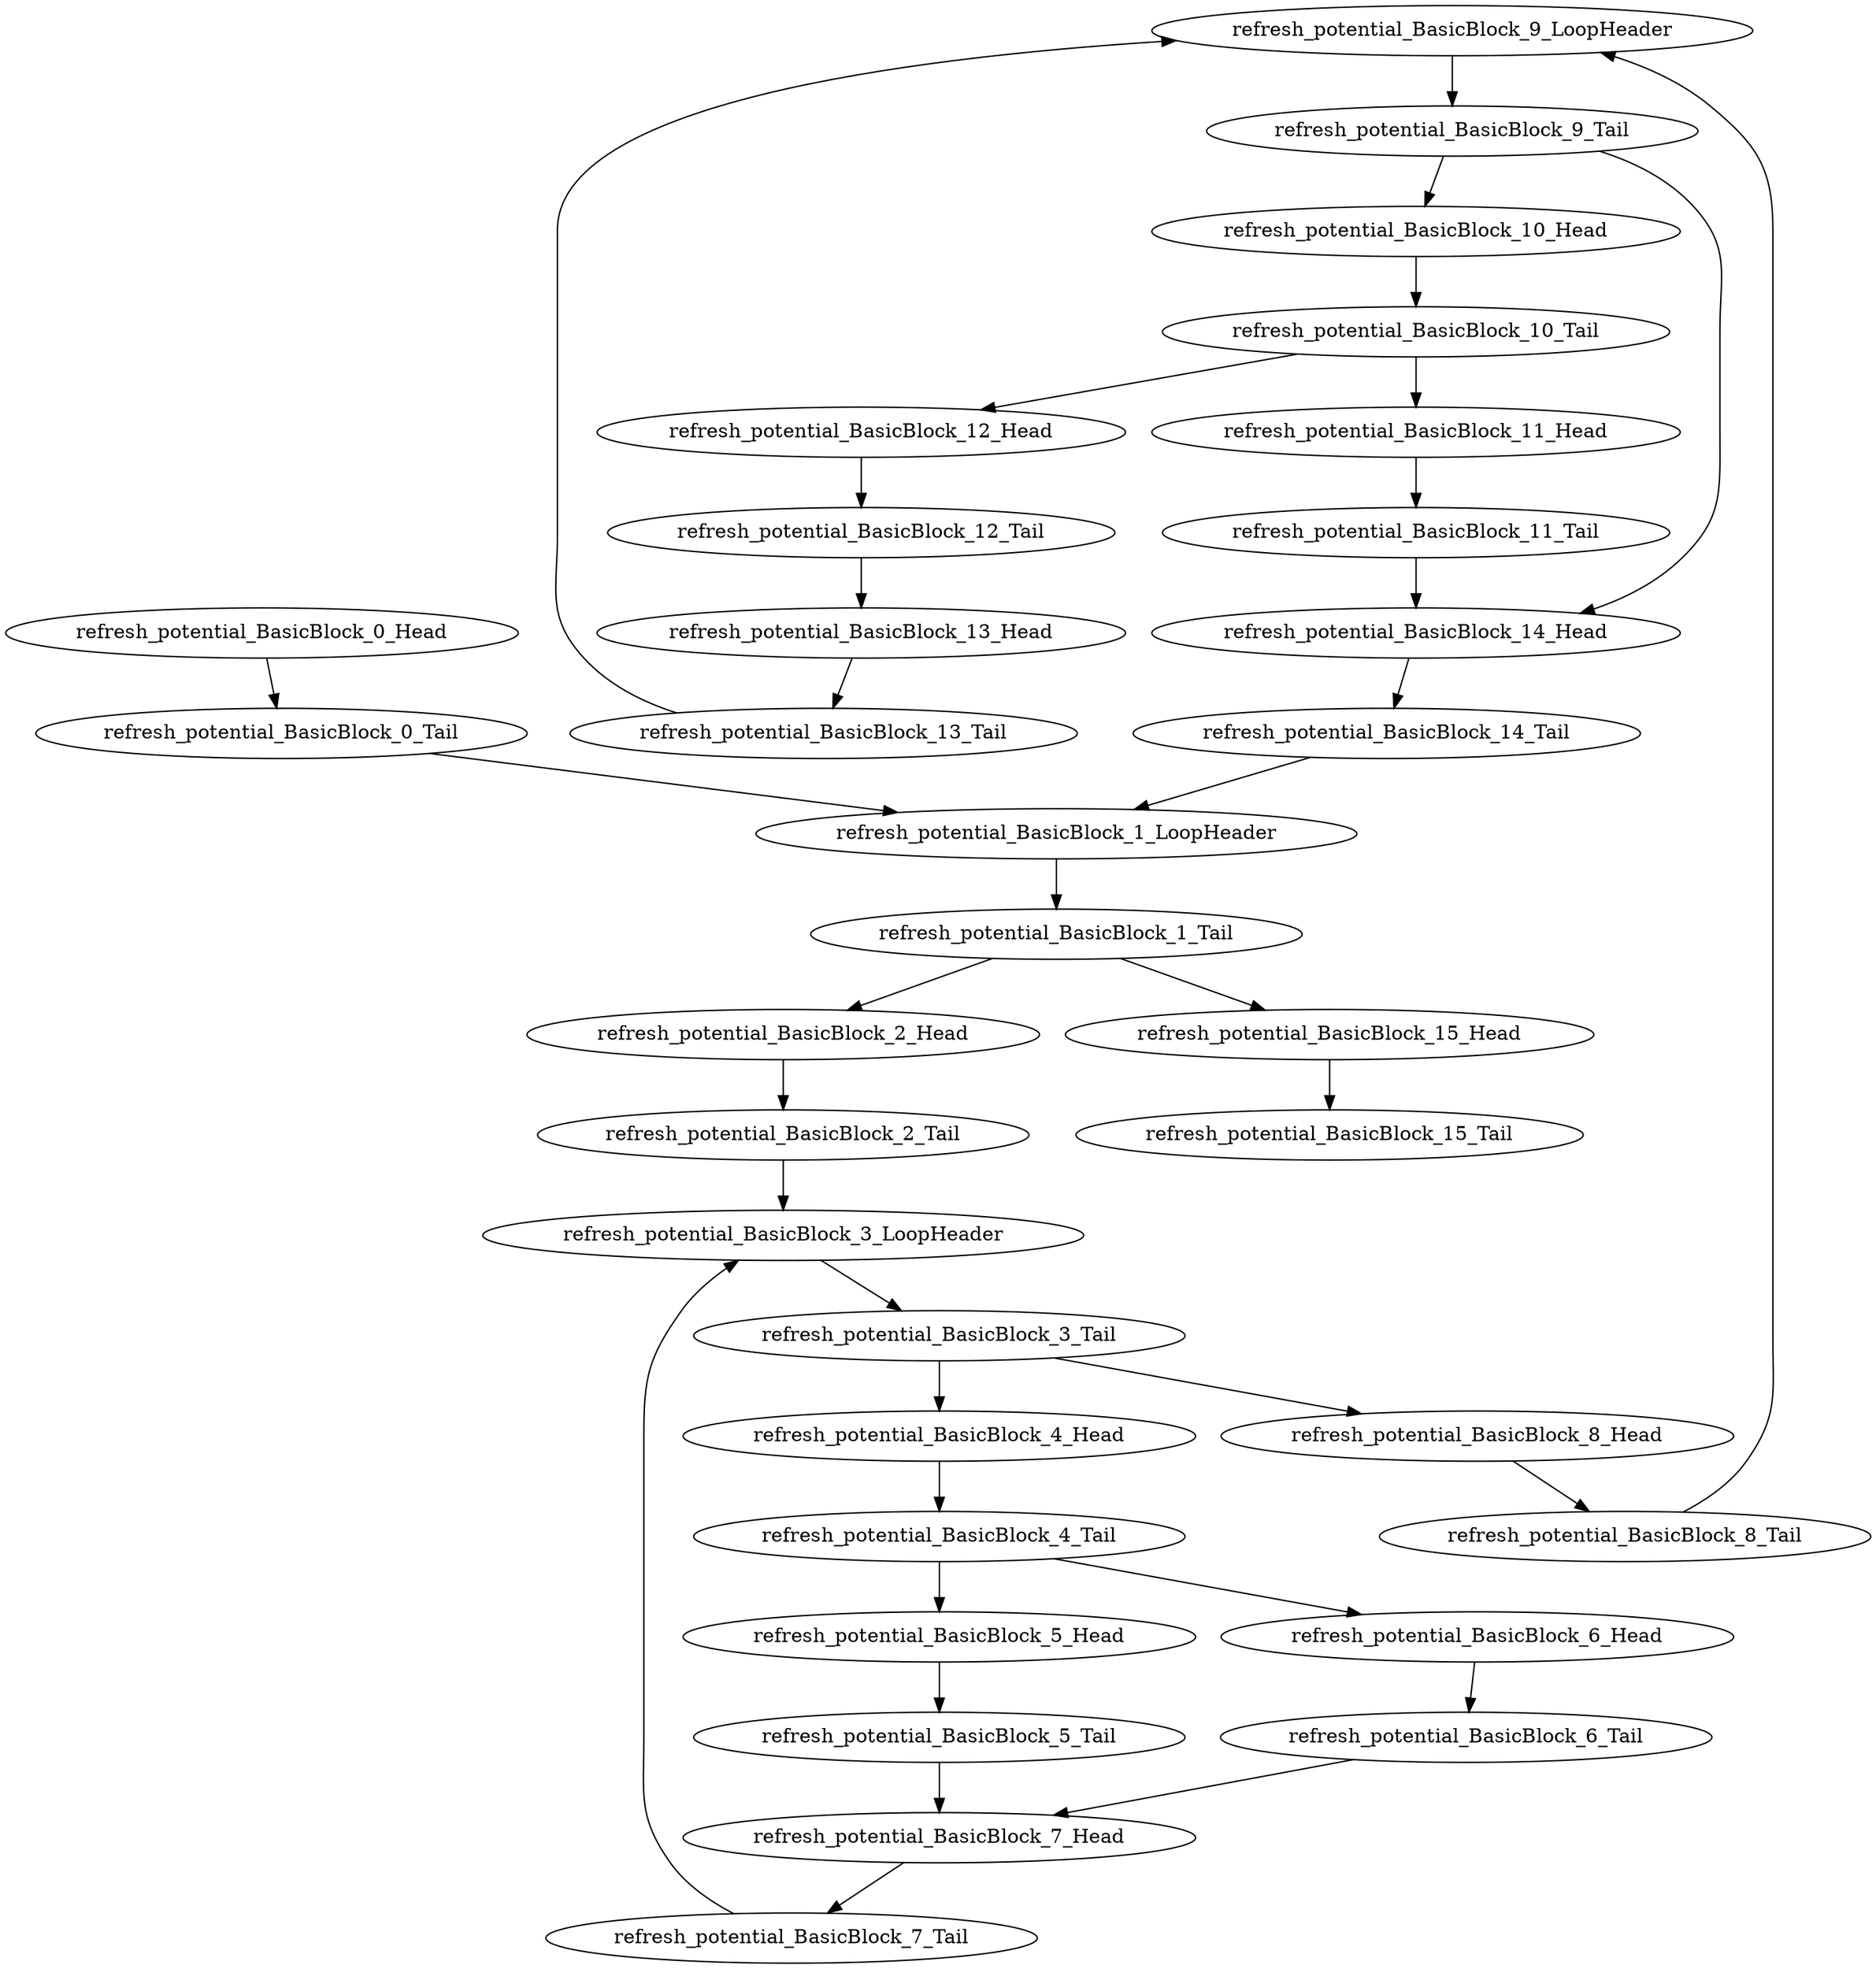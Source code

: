 digraph G {
    "refresh_potential_BasicBlock_9_LoopHeader" -> "refresh_potential_BasicBlock_9_Tail"
    "refresh_potential_BasicBlock_9_Tail" -> "refresh_potential_BasicBlock_14_Head"
    "refresh_potential_BasicBlock_9_Tail" -> "refresh_potential_BasicBlock_10_Head"
    "refresh_potential_BasicBlock_10_Tail" -> "refresh_potential_BasicBlock_12_Head"
    "refresh_potential_BasicBlock_10_Tail" -> "refresh_potential_BasicBlock_11_Head"
    "refresh_potential_BasicBlock_14_Tail" -> "refresh_potential_BasicBlock_1_LoopHeader"
    "refresh_potential_BasicBlock_13_Head" -> "refresh_potential_BasicBlock_13_Tail"
    "refresh_potential_BasicBlock_5_Head" -> "refresh_potential_BasicBlock_5_Tail"
    "refresh_potential_BasicBlock_0_Head" -> "refresh_potential_BasicBlock_0_Tail"
    "refresh_potential_BasicBlock_1_LoopHeader" -> "refresh_potential_BasicBlock_1_Tail"
    "refresh_potential_BasicBlock_8_Tail" -> "refresh_potential_BasicBlock_9_LoopHeader"
    "refresh_potential_BasicBlock_3_LoopHeader" -> "refresh_potential_BasicBlock_3_Tail"
    "refresh_potential_BasicBlock_3_Tail" -> "refresh_potential_BasicBlock_4_Head"
    "refresh_potential_BasicBlock_3_Tail" -> "refresh_potential_BasicBlock_8_Head"
    "refresh_potential_BasicBlock_14_Head" -> "refresh_potential_BasicBlock_14_Tail"
    "refresh_potential_BasicBlock_7_Head" -> "refresh_potential_BasicBlock_7_Tail"
    "refresh_potential_BasicBlock_4_Head" -> "refresh_potential_BasicBlock_4_Tail"
    "refresh_potential_BasicBlock_5_Tail" -> "refresh_potential_BasicBlock_7_Head"
    "refresh_potential_BasicBlock_6_Tail" -> "refresh_potential_BasicBlock_7_Head"
    "refresh_potential_BasicBlock_12_Tail" -> "refresh_potential_BasicBlock_13_Head"
    "refresh_potential_BasicBlock_13_Tail" -> "refresh_potential_BasicBlock_9_LoopHeader"
    "refresh_potential_BasicBlock_6_Head" -> "refresh_potential_BasicBlock_6_Tail"
    "refresh_potential_BasicBlock_4_Tail" -> "refresh_potential_BasicBlock_5_Head"
    "refresh_potential_BasicBlock_4_Tail" -> "refresh_potential_BasicBlock_6_Head"
    "refresh_potential_BasicBlock_7_Tail" -> "refresh_potential_BasicBlock_3_LoopHeader"
    "refresh_potential_BasicBlock_8_Head" -> "refresh_potential_BasicBlock_8_Tail"
    "refresh_potential_BasicBlock_1_Tail" -> "refresh_potential_BasicBlock_15_Head"
    "refresh_potential_BasicBlock_1_Tail" -> "refresh_potential_BasicBlock_2_Head"
    "refresh_potential_BasicBlock_2_Tail" -> "refresh_potential_BasicBlock_3_LoopHeader"
    "refresh_potential_BasicBlock_12_Head" -> "refresh_potential_BasicBlock_12_Tail"
    "refresh_potential_BasicBlock_15_Head" -> "refresh_potential_BasicBlock_15_Tail"
    "refresh_potential_BasicBlock_11_Head" -> "refresh_potential_BasicBlock_11_Tail"
    "refresh_potential_BasicBlock_10_Head" -> "refresh_potential_BasicBlock_10_Tail"
    "refresh_potential_BasicBlock_0_Tail" -> "refresh_potential_BasicBlock_1_LoopHeader"
    "refresh_potential_BasicBlock_2_Head" -> "refresh_potential_BasicBlock_2_Tail"
    "refresh_potential_BasicBlock_11_Tail" -> "refresh_potential_BasicBlock_14_Head"
}
